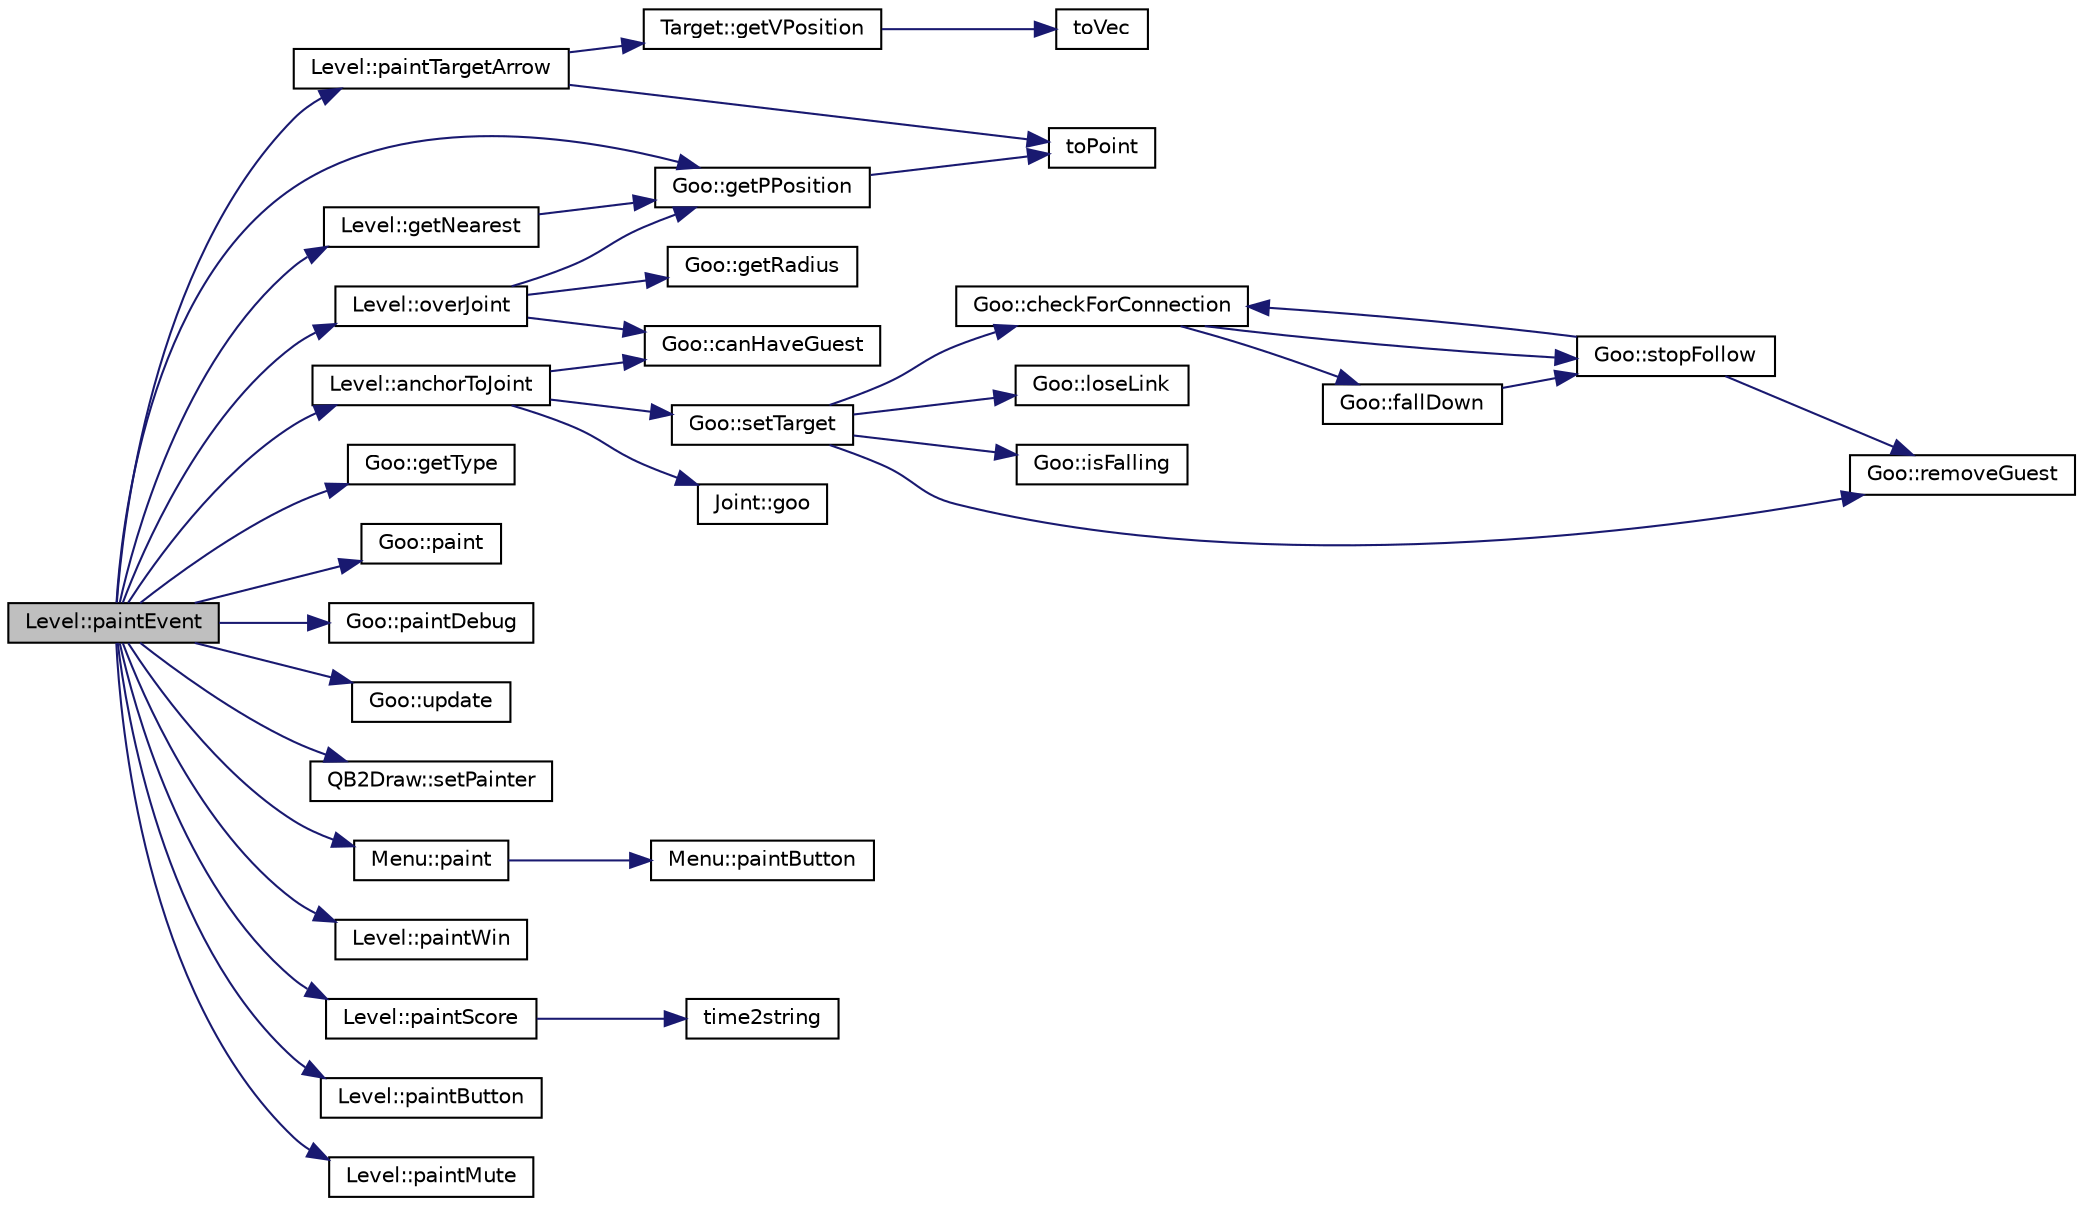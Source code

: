 digraph G
{
  edge [fontname="Helvetica",fontsize="10",labelfontname="Helvetica",labelfontsize="10"];
  node [fontname="Helvetica",fontsize="10",shape=record];
  rankdir="LR";
  Node1 [label="Level::paintEvent",height=0.2,width=0.4,color="black", fillcolor="grey75", style="filled" fontcolor="black"];
  Node1 -> Node2 [color="midnightblue",fontsize="10",style="solid",fontname="Helvetica"];
  Node2 [label="Level::overJoint",height=0.2,width=0.4,color="black", fillcolor="white", style="filled",URL="$d2/d9d/classLevel.html#a4b6b70d2128a700906103c5b5c415f9e"];
  Node2 -> Node3 [color="midnightblue",fontsize="10",style="solid",fontname="Helvetica"];
  Node3 [label="Goo::getRadius",height=0.2,width=0.4,color="black", fillcolor="white", style="filled",URL="$d5/d5d/classGoo.html#ad0a35947fd97bfef88a7dc9b340536e0"];
  Node2 -> Node4 [color="midnightblue",fontsize="10",style="solid",fontname="Helvetica"];
  Node4 [label="Goo::getPPosition",height=0.2,width=0.4,color="black", fillcolor="white", style="filled",URL="$d5/d5d/classGoo.html#a7396488f837512c3e887f15fb82dcb8f"];
  Node4 -> Node5 [color="midnightblue",fontsize="10",style="solid",fontname="Helvetica"];
  Node5 [label="toPoint",height=0.2,width=0.4,color="black", fillcolor="white", style="filled",URL="$d5/da5/tools_8h.html#a94f703d943194650c89dfc581bab6b14",tooltip="Convert a b2Vec2 in a QPoint."];
  Node2 -> Node6 [color="midnightblue",fontsize="10",style="solid",fontname="Helvetica"];
  Node6 [label="Goo::canHaveGuest",height=0.2,width=0.4,color="black", fillcolor="white", style="filled",URL="$d5/d5d/classGoo.html#adffdee25f5a524db989cdbd9f4536857"];
  Node1 -> Node7 [color="midnightblue",fontsize="10",style="solid",fontname="Helvetica"];
  Node7 [label="Level::anchorToJoint",height=0.2,width=0.4,color="black", fillcolor="white", style="filled",URL="$d2/d9d/classLevel.html#a20f76bdfac82b0edaf51a4a5b8c57131"];
  Node7 -> Node8 [color="midnightblue",fontsize="10",style="solid",fontname="Helvetica"];
  Node8 [label="Joint::goo",height=0.2,width=0.4,color="black", fillcolor="white", style="filled",URL="$d7/d0a/classJoint.html#a416d1c81bc445d2d92c30111dca84505"];
  Node7 -> Node6 [color="midnightblue",fontsize="10",style="solid",fontname="Helvetica"];
  Node7 -> Node9 [color="midnightblue",fontsize="10",style="solid",fontname="Helvetica"];
  Node9 [label="Goo::setTarget",height=0.2,width=0.4,color="black", fillcolor="white", style="filled",URL="$d5/d5d/classGoo.html#add721a1deb890d600e912c3060322d5a"];
  Node9 -> Node10 [color="midnightblue",fontsize="10",style="solid",fontname="Helvetica"];
  Node10 [label="Goo::isFalling",height=0.2,width=0.4,color="black", fillcolor="white", style="filled",URL="$d5/d5d/classGoo.html#a53158659a709175d3ed4f93a62eced46"];
  Node9 -> Node11 [color="midnightblue",fontsize="10",style="solid",fontname="Helvetica"];
  Node11 [label="Goo::removeGuest",height=0.2,width=0.4,color="black", fillcolor="white", style="filled",URL="$d5/d5d/classGoo.html#a048114698e7a5f9912bfc09f19470264"];
  Node9 -> Node12 [color="midnightblue",fontsize="10",style="solid",fontname="Helvetica"];
  Node12 [label="Goo::loseLink",height=0.2,width=0.4,color="black", fillcolor="white", style="filled",URL="$d5/d5d/classGoo.html#a8dbb600f747f7e1bd4bc47629cbc9ec9"];
  Node9 -> Node13 [color="midnightblue",fontsize="10",style="solid",fontname="Helvetica"];
  Node13 [label="Goo::checkForConnection",height=0.2,width=0.4,color="black", fillcolor="white", style="filled",URL="$d5/d5d/classGoo.html#abfc4ee3aa7503c26f1bd4e2024f666e4"];
  Node13 -> Node14 [color="midnightblue",fontsize="10",style="solid",fontname="Helvetica"];
  Node14 [label="Goo::stopFollow",height=0.2,width=0.4,color="black", fillcolor="white", style="filled",URL="$d5/d5d/classGoo.html#a83a93e67d95635456f9bf4bcfb1ccf32"];
  Node14 -> Node13 [color="midnightblue",fontsize="10",style="solid",fontname="Helvetica"];
  Node14 -> Node11 [color="midnightblue",fontsize="10",style="solid",fontname="Helvetica"];
  Node13 -> Node15 [color="midnightblue",fontsize="10",style="solid",fontname="Helvetica"];
  Node15 [label="Goo::fallDown",height=0.2,width=0.4,color="black", fillcolor="white", style="filled",URL="$d5/d5d/classGoo.html#aefb4ce872af2583c479f2b41d9b494ab"];
  Node15 -> Node14 [color="midnightblue",fontsize="10",style="solid",fontname="Helvetica"];
  Node1 -> Node16 [color="midnightblue",fontsize="10",style="solid",fontname="Helvetica"];
  Node16 [label="Goo::getType",height=0.2,width=0.4,color="black", fillcolor="white", style="filled",URL="$d5/d5d/classGoo.html#a8cac492322c2dad97fe6cbb5aedac425"];
  Node1 -> Node4 [color="midnightblue",fontsize="10",style="solid",fontname="Helvetica"];
  Node1 -> Node17 [color="midnightblue",fontsize="10",style="solid",fontname="Helvetica"];
  Node17 [label="Level::getNearest",height=0.2,width=0.4,color="black", fillcolor="white", style="filled",URL="$d2/d9d/classLevel.html#aca74107009f4e400228f604a33a7dceb"];
  Node17 -> Node4 [color="midnightblue",fontsize="10",style="solid",fontname="Helvetica"];
  Node1 -> Node18 [color="midnightblue",fontsize="10",style="solid",fontname="Helvetica"];
  Node18 [label="Goo::paint",height=0.2,width=0.4,color="black", fillcolor="white", style="filled",URL="$d5/d5d/classGoo.html#abe23b0dfb59c19ea022d8544d9a1a28d"];
  Node1 -> Node19 [color="midnightblue",fontsize="10",style="solid",fontname="Helvetica"];
  Node19 [label="Goo::paintDebug",height=0.2,width=0.4,color="black", fillcolor="white", style="filled",URL="$d5/d5d/classGoo.html#a920ed98814c678fcd7d40056817c3418"];
  Node1 -> Node20 [color="midnightblue",fontsize="10",style="solid",fontname="Helvetica"];
  Node20 [label="Goo::update",height=0.2,width=0.4,color="black", fillcolor="white", style="filled",URL="$d5/d5d/classGoo.html#ae8fdb62bdf254355b9dca2ef01f621d9"];
  Node1 -> Node21 [color="midnightblue",fontsize="10",style="solid",fontname="Helvetica"];
  Node21 [label="QB2Draw::setPainter",height=0.2,width=0.4,color="black", fillcolor="white", style="filled",URL="$d3/d7a/classQB2Draw.html#aefc9c623bee67aae04647f3af527801d"];
  Node1 -> Node22 [color="midnightblue",fontsize="10",style="solid",fontname="Helvetica"];
  Node22 [label="Level::paintTargetArrow",height=0.2,width=0.4,color="black", fillcolor="white", style="filled",URL="$d2/d9d/classLevel.html#a7a1c674b0d37983af6cc463e4b3e9c52"];
  Node22 -> Node5 [color="midnightblue",fontsize="10",style="solid",fontname="Helvetica"];
  Node22 -> Node23 [color="midnightblue",fontsize="10",style="solid",fontname="Helvetica"];
  Node23 [label="Target::getVPosition",height=0.2,width=0.4,color="black", fillcolor="white", style="filled",URL="$d0/dc4/classTarget.html#a90bf685883822cfc1a74e677eb793157"];
  Node23 -> Node24 [color="midnightblue",fontsize="10",style="solid",fontname="Helvetica"];
  Node24 [label="toVec",height=0.2,width=0.4,color="black", fillcolor="white", style="filled",URL="$d5/da5/tools_8h.html#a8dfdc7a5f23df015bdc2dd317531c528",tooltip="Convert a QPoint in a b2Vec2."];
  Node1 -> Node25 [color="midnightblue",fontsize="10",style="solid",fontname="Helvetica"];
  Node25 [label="Menu::paint",height=0.2,width=0.4,color="black", fillcolor="white", style="filled",URL="$d8/ddb/classMenu.html#a8231752f24c26788f51dfa86e18800a4"];
  Node25 -> Node26 [color="midnightblue",fontsize="10",style="solid",fontname="Helvetica"];
  Node26 [label="Menu::paintButton",height=0.2,width=0.4,color="black", fillcolor="white", style="filled",URL="$d8/ddb/classMenu.html#a1b5ef374a7186fcaffe03124e7918675"];
  Node1 -> Node27 [color="midnightblue",fontsize="10",style="solid",fontname="Helvetica"];
  Node27 [label="Level::paintWin",height=0.2,width=0.4,color="black", fillcolor="white", style="filled",URL="$d2/d9d/classLevel.html#a46bfc6eba32c48ed88463c11ffcdac13"];
  Node1 -> Node28 [color="midnightblue",fontsize="10",style="solid",fontname="Helvetica"];
  Node28 [label="Level::paintScore",height=0.2,width=0.4,color="black", fillcolor="white", style="filled",URL="$d2/d9d/classLevel.html#a4c8655478d25d0383071f0153cfe0866"];
  Node28 -> Node29 [color="midnightblue",fontsize="10",style="solid",fontname="Helvetica"];
  Node29 [label="time2string",height=0.2,width=0.4,color="black", fillcolor="white", style="filled",URL="$d3/d62/tools_8cpp.html#ab7835dfd504a7858e48c62bc4f133afe"];
  Node1 -> Node30 [color="midnightblue",fontsize="10",style="solid",fontname="Helvetica"];
  Node30 [label="Level::paintButton",height=0.2,width=0.4,color="black", fillcolor="white", style="filled",URL="$d2/d9d/classLevel.html#a45b69bd698f91d77ddd8c0a3fa65757b"];
  Node1 -> Node31 [color="midnightblue",fontsize="10",style="solid",fontname="Helvetica"];
  Node31 [label="Level::paintMute",height=0.2,width=0.4,color="black", fillcolor="white", style="filled",URL="$d2/d9d/classLevel.html#a9b50455f694449e0301ad588012ce439"];
}
